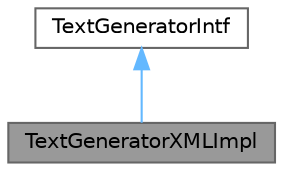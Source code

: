 digraph "TextGeneratorXMLImpl"
{
 // INTERACTIVE_SVG=YES
 // LATEX_PDF_SIZE
  bgcolor="transparent";
  edge [fontname=Helvetica,fontsize=10,labelfontname=Helvetica,labelfontsize=10];
  node [fontname=Helvetica,fontsize=10,shape=box,height=0.2,width=0.4];
  Node1 [label="TextGeneratorXMLImpl",height=0.2,width=0.4,color="gray40", fillcolor="grey60", style="filled", fontcolor="black",tooltip="Implements TextGeneratorIntf for an XML stream."];
  Node2 -> Node1 [dir="back",color="steelblue1",style="solid",tooltip=" "];
  Node2 [label="TextGeneratorIntf",height=0.2,width=0.4,color="gray40", fillcolor="white", style="filled",URL="$d0/dcf/class_text_generator_intf.html",tooltip="Abstract interface for a hyperlinked text fragment."];
}
